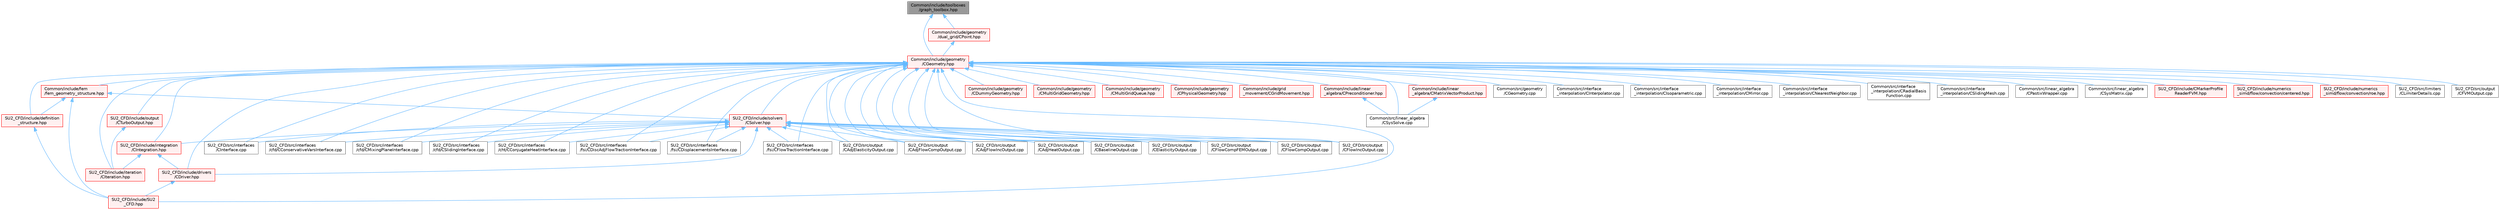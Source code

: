 digraph "Common/include/toolboxes/graph_toolbox.hpp"
{
 // LATEX_PDF_SIZE
  bgcolor="transparent";
  edge [fontname=Helvetica,fontsize=10,labelfontname=Helvetica,labelfontsize=10];
  node [fontname=Helvetica,fontsize=10,shape=box,height=0.2,width=0.4];
  Node1 [id="Node000001",label="Common/include/toolboxes\l/graph_toolbox.hpp",height=0.2,width=0.4,color="gray40", fillcolor="grey60", style="filled", fontcolor="black",tooltip="Functions and classes to build/represent sparse graphs or sparse patterns."];
  Node1 -> Node2 [id="edge1_Node000001_Node000002",dir="back",color="steelblue1",style="solid",tooltip=" "];
  Node2 [id="Node000002",label="Common/include/geometry\l/CGeometry.hpp",height=0.2,width=0.4,color="red", fillcolor="#FFF0F0", style="filled",URL="$CGeometry_8hpp.html",tooltip="Headers of the main subroutines for creating the geometrical structure. The subroutines and functions..."];
  Node2 -> Node3 [id="edge2_Node000002_Node000003",dir="back",color="steelblue1",style="solid",tooltip=" "];
  Node3 [id="Node000003",label="Common/include/fem\l/fem_geometry_structure.hpp",height=0.2,width=0.4,color="red", fillcolor="#FFF0F0", style="filled",URL="$fem__geometry__structure_8hpp.html",tooltip="Headers of the main subroutines for creating the geometrical structure for the FEM solver...."];
  Node3 -> Node7 [id="edge3_Node000003_Node000007",dir="back",color="steelblue1",style="solid",tooltip=" "];
  Node7 [id="Node000007",label="SU2_CFD/include/SU2\l_CFD.hpp",height=0.2,width=0.4,color="red", fillcolor="#FFF0F0", style="filled",URL="$SU2__CFD_8hpp.html",tooltip="Headers of the main subroutines of the code SU2_CFD. The subroutines and functions are in the SU2_CFD..."];
  Node3 -> Node9 [id="edge4_Node000003_Node000009",dir="back",color="steelblue1",style="solid",tooltip=" "];
  Node9 [id="Node000009",label="SU2_CFD/include/definition\l_structure.hpp",height=0.2,width=0.4,color="red", fillcolor="#FFF0F0", style="filled",URL="$definition__structure_8hpp.html",tooltip="Headers of the main subroutines used by SU2_CFD. The subroutines and functions are in the definition_..."];
  Node9 -> Node7 [id="edge5_Node000009_Node000007",dir="back",color="steelblue1",style="solid",tooltip=" "];
  Node3 -> Node14 [id="edge6_Node000003_Node000014",dir="back",color="steelblue1",style="solid",tooltip=" "];
  Node14 [id="Node000014",label="SU2_CFD/include/solvers\l/CSolver.hpp",height=0.2,width=0.4,color="red", fillcolor="#FFF0F0", style="filled",URL="$CSolver_8hpp.html",tooltip="Headers of the CSolver class which is inherited by all of the other solvers."];
  Node14 -> Node15 [id="edge7_Node000014_Node000015",dir="back",color="steelblue1",style="solid",tooltip=" "];
  Node15 [id="Node000015",label="SU2_CFD/include/drivers\l/CDriver.hpp",height=0.2,width=0.4,color="red", fillcolor="#FFF0F0", style="filled",URL="$CDriver_8hpp.html",tooltip="Headers of the main subroutines for driving single or multi-zone problems. The subroutines and functi..."];
  Node15 -> Node7 [id="edge8_Node000015_Node000007",dir="back",color="steelblue1",style="solid",tooltip=" "];
  Node14 -> Node33 [id="edge9_Node000014_Node000033",dir="back",color="steelblue1",style="solid",tooltip=" "];
  Node33 [id="Node000033",label="SU2_CFD/include/integration\l/CIntegration.hpp",height=0.2,width=0.4,color="red", fillcolor="#FFF0F0", style="filled",URL="$CIntegration_8hpp.html",tooltip="Declaration of the main routines to orchestrate space and time integration."];
  Node33 -> Node15 [id="edge10_Node000033_Node000015",dir="back",color="steelblue1",style="solid",tooltip=" "];
  Node33 -> Node45 [id="edge11_Node000033_Node000045",dir="back",color="steelblue1",style="solid",tooltip=" "];
  Node45 [id="Node000045",label="SU2_CFD/include/iteration\l/CIteration.hpp",height=0.2,width=0.4,color="red", fillcolor="#FFF0F0", style="filled",URL="$CIteration_8hpp.html",tooltip="Headers of the iteration classes used by SU2_CFD. Each CIteration class represents an available physi..."];
  Node14 -> Node135 [id="edge12_Node000014_Node000135",dir="back",color="steelblue1",style="solid",tooltip=" "];
  Node135 [id="Node000135",label="SU2_CFD/src/interfaces\l/CInterface.cpp",height=0.2,width=0.4,color="grey40", fillcolor="white", style="filled",URL="$CInterface_8cpp.html",tooltip="Main subroutines for MPI transfer of information between zones."];
  Node14 -> Node136 [id="edge13_Node000014_Node000136",dir="back",color="steelblue1",style="solid",tooltip=" "];
  Node136 [id="Node000136",label="SU2_CFD/src/interfaces\l/cfd/CConservativeVarsInterface.cpp",height=0.2,width=0.4,color="grey40", fillcolor="white", style="filled",URL="$CConservativeVarsInterface_8cpp.html",tooltip="Declaration and inlines of the class to transfer conservative variables from a generic zone into anot..."];
  Node14 -> Node137 [id="edge14_Node000014_Node000137",dir="back",color="steelblue1",style="solid",tooltip=" "];
  Node137 [id="Node000137",label="SU2_CFD/src/interfaces\l/cfd/CMixingPlaneInterface.cpp",height=0.2,width=0.4,color="grey40", fillcolor="white", style="filled",URL="$CMixingPlaneInterface_8cpp.html",tooltip="Declaration and inlines of the class to transfer average variables needed for MixingPlane computation..."];
  Node14 -> Node138 [id="edge15_Node000014_Node000138",dir="back",color="steelblue1",style="solid",tooltip=" "];
  Node138 [id="Node000138",label="SU2_CFD/src/interfaces\l/cfd/CSlidingInterface.cpp",height=0.2,width=0.4,color="grey40", fillcolor="white", style="filled",URL="$CSlidingInterface_8cpp.html",tooltip="Declaration and inlines of the class to transfer conservative variables from a generic zone into anot..."];
  Node14 -> Node139 [id="edge16_Node000014_Node000139",dir="back",color="steelblue1",style="solid",tooltip=" "];
  Node139 [id="Node000139",label="SU2_CFD/src/interfaces\l/cht/CConjugateHeatInterface.cpp",height=0.2,width=0.4,color="grey40", fillcolor="white", style="filled",URL="$CConjugateHeatInterface_8cpp.html",tooltip="Declaration and inlines of the class to transfer temperature and heatflux density for conjugate heat ..."];
  Node14 -> Node140 [id="edge17_Node000014_Node000140",dir="back",color="steelblue1",style="solid",tooltip=" "];
  Node140 [id="Node000140",label="SU2_CFD/src/interfaces\l/fsi/CDiscAdjFlowTractionInterface.cpp",height=0.2,width=0.4,color="grey40", fillcolor="white", style="filled",URL="$CDiscAdjFlowTractionInterface_8cpp.html",tooltip="Declaration and inlines of the class to transfer flow tractions from a fluid zone into a structural z..."];
  Node14 -> Node141 [id="edge18_Node000014_Node000141",dir="back",color="steelblue1",style="solid",tooltip=" "];
  Node141 [id="Node000141",label="SU2_CFD/src/interfaces\l/fsi/CDisplacementsInterface.cpp",height=0.2,width=0.4,color="grey40", fillcolor="white", style="filled",URL="$CDisplacementsInterface_8cpp.html",tooltip="Main subroutines for transferring boundary displacements."];
  Node14 -> Node142 [id="edge19_Node000014_Node000142",dir="back",color="steelblue1",style="solid",tooltip=" "];
  Node142 [id="Node000142",label="SU2_CFD/src/interfaces\l/fsi/CFlowTractionInterface.cpp",height=0.2,width=0.4,color="grey40", fillcolor="white", style="filled",URL="$CFlowTractionInterface_8cpp.html",tooltip="Declaration and inlines of the class to transfer flow tractions from a fluid zone into a structural z..."];
  Node14 -> Node143 [id="edge20_Node000014_Node000143",dir="back",color="steelblue1",style="solid",tooltip=" "];
  Node143 [id="Node000143",label="SU2_CFD/src/output\l/CAdjElasticityOutput.cpp",height=0.2,width=0.4,color="grey40", fillcolor="white", style="filled",URL="$CAdjElasticityOutput_8cpp.html",tooltip="Main subroutines for elasticity discrete adjoint output."];
  Node14 -> Node144 [id="edge21_Node000014_Node000144",dir="back",color="steelblue1",style="solid",tooltip=" "];
  Node144 [id="Node000144",label="SU2_CFD/src/output\l/CAdjFlowCompOutput.cpp",height=0.2,width=0.4,color="grey40", fillcolor="white", style="filled",URL="$CAdjFlowCompOutput_8cpp.html",tooltip="Main subroutines for flow discrete adjoint output."];
  Node14 -> Node145 [id="edge22_Node000014_Node000145",dir="back",color="steelblue1",style="solid",tooltip=" "];
  Node145 [id="Node000145",label="SU2_CFD/src/output\l/CAdjFlowIncOutput.cpp",height=0.2,width=0.4,color="grey40", fillcolor="white", style="filled",URL="$CAdjFlowIncOutput_8cpp.html",tooltip="Main subroutines for flow discrete adjoint output."];
  Node14 -> Node147 [id="edge23_Node000014_Node000147",dir="back",color="steelblue1",style="solid",tooltip=" "];
  Node147 [id="Node000147",label="SU2_CFD/src/output\l/CAdjHeatOutput.cpp",height=0.2,width=0.4,color="grey40", fillcolor="white", style="filled",URL="$CAdjHeatOutput_8cpp.html",tooltip="Main subroutines for flow discrete adjoint output."];
  Node14 -> Node148 [id="edge24_Node000014_Node000148",dir="back",color="steelblue1",style="solid",tooltip=" "];
  Node148 [id="Node000148",label="SU2_CFD/src/output\l/CBaselineOutput.cpp",height=0.2,width=0.4,color="grey40", fillcolor="white", style="filled",URL="$CBaselineOutput_8cpp.html",tooltip="Main subroutines for flow discrete adjoint output."];
  Node14 -> Node149 [id="edge25_Node000014_Node000149",dir="back",color="steelblue1",style="solid",tooltip=" "];
  Node149 [id="Node000149",label="SU2_CFD/src/output\l/CElasticityOutput.cpp",height=0.2,width=0.4,color="grey40", fillcolor="white", style="filled",URL="$CElasticityOutput_8cpp.html",tooltip="Main subroutines for FEA output."];
  Node14 -> Node150 [id="edge26_Node000014_Node000150",dir="back",color="steelblue1",style="solid",tooltip=" "];
  Node150 [id="Node000150",label="SU2_CFD/src/output\l/CFlowCompFEMOutput.cpp",height=0.2,width=0.4,color="grey40", fillcolor="white", style="filled",URL="$CFlowCompFEMOutput_8cpp.html",tooltip="Main subroutines for compressible flow output."];
  Node14 -> Node151 [id="edge27_Node000014_Node000151",dir="back",color="steelblue1",style="solid",tooltip=" "];
  Node151 [id="Node000151",label="SU2_CFD/src/output\l/CFlowCompOutput.cpp",height=0.2,width=0.4,color="grey40", fillcolor="white", style="filled",URL="$CFlowCompOutput_8cpp.html",tooltip="Main subroutines for compressible flow output."];
  Node14 -> Node152 [id="edge28_Node000014_Node000152",dir="back",color="steelblue1",style="solid",tooltip=" "];
  Node152 [id="Node000152",label="SU2_CFD/src/output\l/CFlowIncOutput.cpp",height=0.2,width=0.4,color="grey40", fillcolor="white", style="filled",URL="$CFlowIncOutput_8cpp.html",tooltip="Main subroutines for incompressible flow output."];
  Node2 -> Node160 [id="edge29_Node000002_Node000160",dir="back",color="steelblue1",style="solid",tooltip=" "];
  Node160 [id="Node000160",label="Common/include/geometry\l/CDummyGeometry.hpp",height=0.2,width=0.4,color="red", fillcolor="#FFF0F0", style="filled",URL="$CDummyGeometry_8hpp.html",tooltip="Headers of the dummy geometry class used in \"dry run\" mode."];
  Node2 -> Node162 [id="edge30_Node000002_Node000162",dir="back",color="steelblue1",style="solid",tooltip=" "];
  Node162 [id="Node000162",label="Common/include/geometry\l/CMultiGridGeometry.hpp",height=0.2,width=0.4,color="red", fillcolor="#FFF0F0", style="filled",URL="$CMultiGridGeometry_8hpp.html",tooltip="Headers of the multigrid geometry class."];
  Node2 -> Node164 [id="edge31_Node000002_Node000164",dir="back",color="steelblue1",style="solid",tooltip=" "];
  Node164 [id="Node000164",label="Common/include/geometry\l/CMultiGridQueue.hpp",height=0.2,width=0.4,color="red", fillcolor="#FFF0F0", style="filled",URL="$CMultiGridQueue_8hpp.html",tooltip="Header of the multigrid queue class for the FVM solver. The subroutines and functions are in the CMul..."];
  Node2 -> Node166 [id="edge32_Node000002_Node000166",dir="back",color="steelblue1",style="solid",tooltip=" "];
  Node166 [id="Node000166",label="Common/include/geometry\l/CPhysicalGeometry.hpp",height=0.2,width=0.4,color="red", fillcolor="#FFF0F0", style="filled",URL="$CPhysicalGeometry_8hpp.html",tooltip="Headers of the physical geometry class used to read meshes from file."];
  Node2 -> Node171 [id="edge33_Node000002_Node000171",dir="back",color="steelblue1",style="solid",tooltip=" "];
  Node171 [id="Node000171",label="Common/include/grid\l_movement/CGridMovement.hpp",height=0.2,width=0.4,color="red", fillcolor="#FFF0F0", style="filled",URL="$CGridMovement_8hpp.html",tooltip="Headers of the CGridMovement class."];
  Node2 -> Node179 [id="edge34_Node000002_Node000179",dir="back",color="steelblue1",style="solid",tooltip=" "];
  Node179 [id="Node000179",label="Common/include/linear\l_algebra/CMatrixVectorProduct.hpp",height=0.2,width=0.4,color="red", fillcolor="#FFF0F0", style="filled",URL="$CMatrixVectorProduct_8hpp.html",tooltip="Headers for the classes related to sparse matrix-vector product wrappers. The actual operations are c..."];
  Node179 -> Node180 [id="edge35_Node000179_Node000180",dir="back",color="steelblue1",style="solid",tooltip=" "];
  Node180 [id="Node000180",label="Common/src/linear_algebra\l/CSysSolve.cpp",height=0.2,width=0.4,color="grey40", fillcolor="white", style="filled",URL="$CSysSolve_8cpp.html",tooltip="Main classes required for solving linear systems of equations."];
  Node2 -> Node181 [id="edge36_Node000002_Node000181",dir="back",color="steelblue1",style="solid",tooltip=" "];
  Node181 [id="Node000181",label="Common/include/linear\l_algebra/CPreconditioner.hpp",height=0.2,width=0.4,color="red", fillcolor="#FFF0F0", style="filled",URL="$CPreconditioner_8hpp.html",tooltip="Classes related to linear preconditioner wrappers. The actual operations are currently implemented mo..."];
  Node181 -> Node180 [id="edge37_Node000181_Node000180",dir="back",color="steelblue1",style="solid",tooltip=" "];
  Node2 -> Node182 [id="edge38_Node000002_Node000182",dir="back",color="steelblue1",style="solid",tooltip=" "];
  Node182 [id="Node000182",label="Common/src/geometry\l/CGeometry.cpp",height=0.2,width=0.4,color="grey40", fillcolor="white", style="filled",URL="$CGeometry_8cpp.html",tooltip="Implementation of the base geometry class."];
  Node2 -> Node183 [id="edge39_Node000002_Node000183",dir="back",color="steelblue1",style="solid",tooltip=" "];
  Node183 [id="Node000183",label="Common/src/interface\l_interpolation/CInterpolator.cpp",height=0.2,width=0.4,color="grey40", fillcolor="white", style="filled",URL="$CInterpolator_8cpp.html",tooltip="Definition of the base class for interface interpolation."];
  Node2 -> Node184 [id="edge40_Node000002_Node000184",dir="back",color="steelblue1",style="solid",tooltip=" "];
  Node184 [id="Node000184",label="Common/src/interface\l_interpolation/CIsoparametric.cpp",height=0.2,width=0.4,color="grey40", fillcolor="white", style="filled",URL="$CIsoparametric_8cpp.html",tooltip="Implementation isoparametric interpolation (using FE shape functions)."];
  Node2 -> Node185 [id="edge41_Node000002_Node000185",dir="back",color="steelblue1",style="solid",tooltip=" "];
  Node185 [id="Node000185",label="Common/src/interface\l_interpolation/CMirror.cpp",height=0.2,width=0.4,color="grey40", fillcolor="white", style="filled",URL="$CMirror_8cpp.html",tooltip="Implementation of mirror interpolation (conservative approach in FSI problems)."];
  Node2 -> Node186 [id="edge42_Node000002_Node000186",dir="back",color="steelblue1",style="solid",tooltip=" "];
  Node186 [id="Node000186",label="Common/src/interface\l_interpolation/CNearestNeighbor.cpp",height=0.2,width=0.4,color="grey40", fillcolor="white", style="filled",URL="$CNearestNeighbor_8cpp.html",tooltip="Implementation of nearest neighbor interpolation."];
  Node2 -> Node187 [id="edge43_Node000002_Node000187",dir="back",color="steelblue1",style="solid",tooltip=" "];
  Node187 [id="Node000187",label="Common/src/interface\l_interpolation/CRadialBasis\lFunction.cpp",height=0.2,width=0.4,color="grey40", fillcolor="white", style="filled",URL="$CRadialBasisFunction_8cpp.html",tooltip="Implementation of RBF interpolation."];
  Node2 -> Node188 [id="edge44_Node000002_Node000188",dir="back",color="steelblue1",style="solid",tooltip=" "];
  Node188 [id="Node000188",label="Common/src/interface\l_interpolation/CSlidingMesh.cpp",height=0.2,width=0.4,color="grey40", fillcolor="white", style="filled",URL="$CSlidingMesh_8cpp.html",tooltip="Implementation of sliding mesh interpolation."];
  Node2 -> Node189 [id="edge45_Node000002_Node000189",dir="back",color="steelblue1",style="solid",tooltip=" "];
  Node189 [id="Node000189",label="Common/src/linear_algebra\l/CPastixWrapper.cpp",height=0.2,width=0.4,color="grey40", fillcolor="white", style="filled",URL="$CPastixWrapper_8cpp.html",tooltip="An interface to the INRIA solver PaStiX (http://pastix.gforge.inria.fr/files/README-txt...."];
  Node2 -> Node190 [id="edge46_Node000002_Node000190",dir="back",color="steelblue1",style="solid",tooltip=" "];
  Node190 [id="Node000190",label="Common/src/linear_algebra\l/CSysMatrix.cpp",height=0.2,width=0.4,color="grey40", fillcolor="white", style="filled",URL="$CSysMatrix_8cpp.html",tooltip="Implementation of the sparse matrix class."];
  Node2 -> Node180 [id="edge47_Node000002_Node000180",dir="back",color="steelblue1",style="solid",tooltip=" "];
  Node2 -> Node191 [id="edge48_Node000002_Node000191",dir="back",color="steelblue1",style="solid",tooltip=" "];
  Node191 [id="Node000191",label="SU2_CFD/include/CMarkerProfile\lReaderFVM.hpp",height=0.2,width=0.4,color="red", fillcolor="#FFF0F0", style="filled",URL="$CMarkerProfileReaderFVM_8hpp.html",tooltip="Header file for the class CMarkerProfileReaderFVM. The implementations are in the CMarkerProfileReade..."];
  Node2 -> Node7 [id="edge49_Node000002_Node000007",dir="back",color="steelblue1",style="solid",tooltip=" "];
  Node2 -> Node9 [id="edge50_Node000002_Node000009",dir="back",color="steelblue1",style="solid",tooltip=" "];
  Node2 -> Node15 [id="edge51_Node000002_Node000015",dir="back",color="steelblue1",style="solid",tooltip=" "];
  Node2 -> Node33 [id="edge52_Node000002_Node000033",dir="back",color="steelblue1",style="solid",tooltip=" "];
  Node2 -> Node45 [id="edge53_Node000002_Node000045",dir="back",color="steelblue1",style="solid",tooltip=" "];
  Node2 -> Node193 [id="edge54_Node000002_Node000193",dir="back",color="steelblue1",style="solid",tooltip=" "];
  Node193 [id="Node000193",label="SU2_CFD/include/numerics\l_simd/flow/convection/centered.hpp",height=0.2,width=0.4,color="red", fillcolor="#FFF0F0", style="filled",URL="$simd_2flow_2convection_2centered_8hpp.html",tooltip="Centered convective schemes."];
  Node2 -> Node195 [id="edge55_Node000002_Node000195",dir="back",color="steelblue1",style="solid",tooltip=" "];
  Node195 [id="Node000195",label="SU2_CFD/include/numerics\l_simd/flow/convection/roe.hpp",height=0.2,width=0.4,color="red", fillcolor="#FFF0F0", style="filled",URL="$simd_2flow_2convection_2roe_8hpp.html",tooltip="Roe-family of convective schemes."];
  Node2 -> Node196 [id="edge56_Node000002_Node000196",dir="back",color="steelblue1",style="solid",tooltip=" "];
  Node196 [id="Node000196",label="SU2_CFD/include/output\l/CTurboOutput.hpp",height=0.2,width=0.4,color="red", fillcolor="#FFF0F0", style="filled",URL="$CTurboOutput_8hpp.html",tooltip="Headers of the Turbomachinery Performance class."];
  Node196 -> Node45 [id="edge57_Node000196_Node000045",dir="back",color="steelblue1",style="solid",tooltip=" "];
  Node2 -> Node14 [id="edge58_Node000002_Node000014",dir="back",color="steelblue1",style="solid",tooltip=" "];
  Node2 -> Node135 [id="edge59_Node000002_Node000135",dir="back",color="steelblue1",style="solid",tooltip=" "];
  Node2 -> Node136 [id="edge60_Node000002_Node000136",dir="back",color="steelblue1",style="solid",tooltip=" "];
  Node2 -> Node137 [id="edge61_Node000002_Node000137",dir="back",color="steelblue1",style="solid",tooltip=" "];
  Node2 -> Node138 [id="edge62_Node000002_Node000138",dir="back",color="steelblue1",style="solid",tooltip=" "];
  Node2 -> Node139 [id="edge63_Node000002_Node000139",dir="back",color="steelblue1",style="solid",tooltip=" "];
  Node2 -> Node140 [id="edge64_Node000002_Node000140",dir="back",color="steelblue1",style="solid",tooltip=" "];
  Node2 -> Node141 [id="edge65_Node000002_Node000141",dir="back",color="steelblue1",style="solid",tooltip=" "];
  Node2 -> Node142 [id="edge66_Node000002_Node000142",dir="back",color="steelblue1",style="solid",tooltip=" "];
  Node2 -> Node219 [id="edge67_Node000002_Node000219",dir="back",color="steelblue1",style="solid",tooltip=" "];
  Node219 [id="Node000219",label="SU2_CFD/src/limiters\l/CLimiterDetails.cpp",height=0.2,width=0.4,color="grey40", fillcolor="white", style="filled",URL="$CLimiterDetails_8cpp.html",tooltip="A class template that allows defining limiters via specialization of particular details."];
  Node2 -> Node143 [id="edge68_Node000002_Node000143",dir="back",color="steelblue1",style="solid",tooltip=" "];
  Node2 -> Node144 [id="edge69_Node000002_Node000144",dir="back",color="steelblue1",style="solid",tooltip=" "];
  Node2 -> Node145 [id="edge70_Node000002_Node000145",dir="back",color="steelblue1",style="solid",tooltip=" "];
  Node2 -> Node147 [id="edge71_Node000002_Node000147",dir="back",color="steelblue1",style="solid",tooltip=" "];
  Node2 -> Node148 [id="edge72_Node000002_Node000148",dir="back",color="steelblue1",style="solid",tooltip=" "];
  Node2 -> Node149 [id="edge73_Node000002_Node000149",dir="back",color="steelblue1",style="solid",tooltip=" "];
  Node2 -> Node213 [id="edge74_Node000002_Node000213",dir="back",color="steelblue1",style="solid",tooltip=" "];
  Node213 [id="Node000213",label="SU2_CFD/src/output\l/CFVMOutput.cpp",height=0.2,width=0.4,color="grey40", fillcolor="white", style="filled",URL="$CFVMOutput_8cpp.html",tooltip="Main subroutines for Finite Volume Method output."];
  Node2 -> Node150 [id="edge75_Node000002_Node000150",dir="back",color="steelblue1",style="solid",tooltip=" "];
  Node2 -> Node151 [id="edge76_Node000002_Node000151",dir="back",color="steelblue1",style="solid",tooltip=" "];
  Node2 -> Node152 [id="edge77_Node000002_Node000152",dir="back",color="steelblue1",style="solid",tooltip=" "];
  Node1 -> Node222 [id="edge78_Node000001_Node000222",dir="back",color="steelblue1",style="solid",tooltip=" "];
  Node222 [id="Node000222",label="Common/include/geometry\l/dual_grid/CPoint.hpp",height=0.2,width=0.4,color="red", fillcolor="#FFF0F0", style="filled",URL="$CPoint_8hpp.html",tooltip="Declaration of the point class that stores geometric and adjacency information for dual control volum..."];
  Node222 -> Node2 [id="edge79_Node000222_Node000002",dir="back",color="steelblue1",style="solid",tooltip=" "];
}
